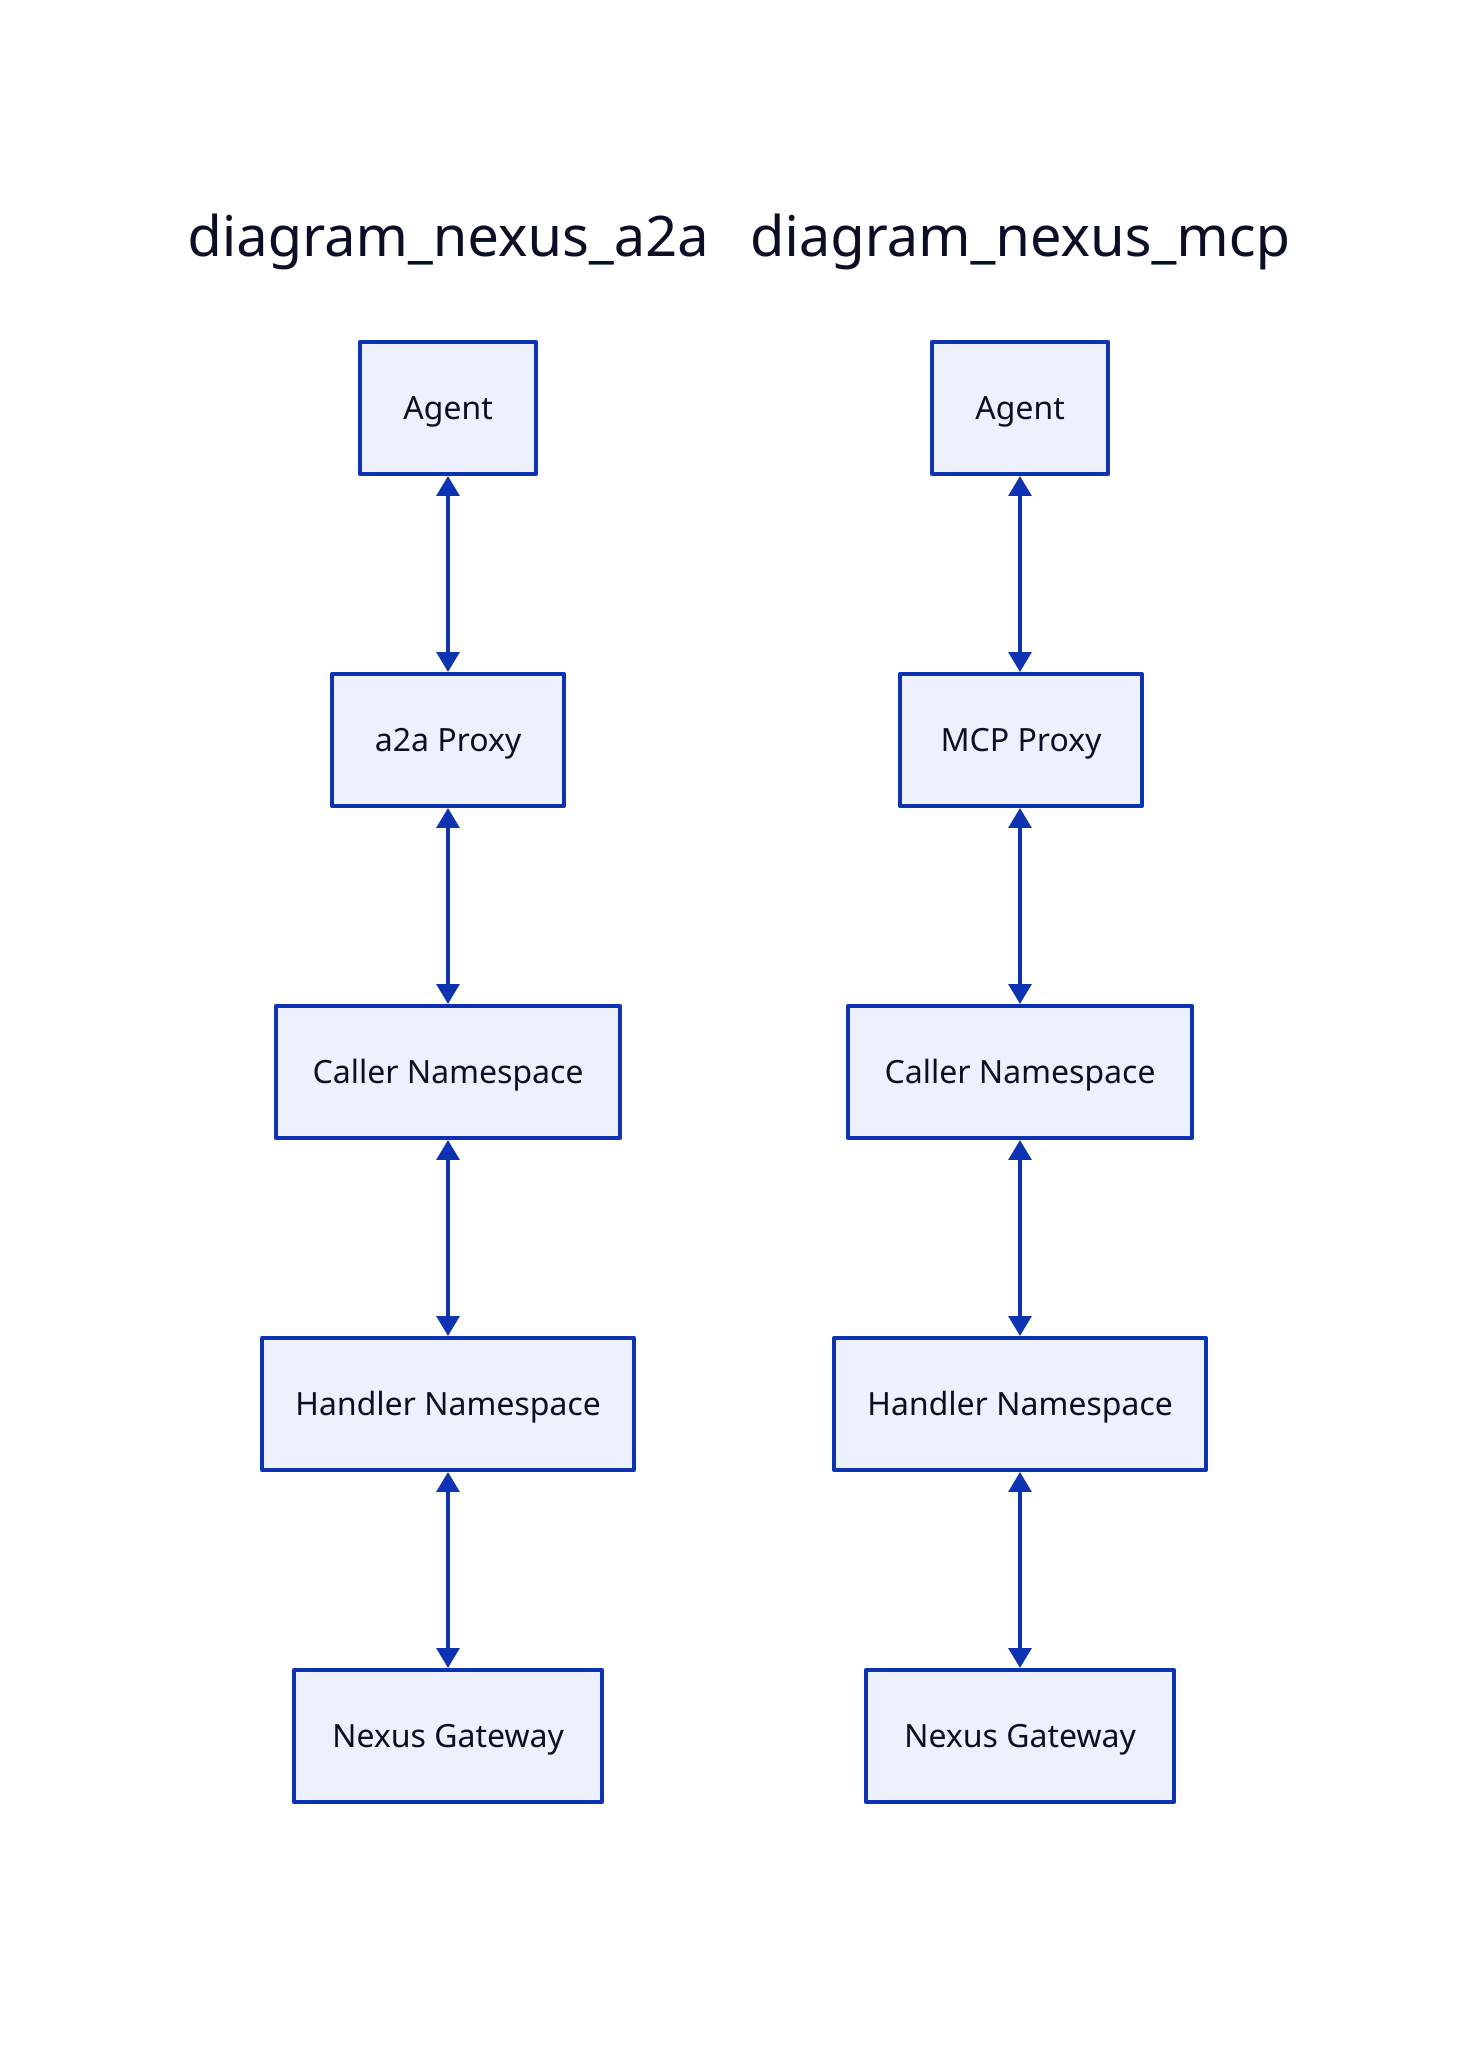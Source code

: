 vars: {
  d2-config: {
    theme-id: 0
  }
}


# Messages from nexus-a2a.d2
diagram_nexus_a2a: {
  style.fill: transparent
  style.stroke: transparent
  "Agent" <-> "a2a Proxy"
  "a2a Proxy" <-> "Caller Namespace"
  "Caller Namespace" <-> "Handler Namespace"
  "Handler Namespace" <-> "Nexus Gateway"
}

# Messages from nexus-mcp.d2
diagram_nexus_mcp: {
  style.fill: transparent
  style.stroke: transparent
  "Agent" <-> "MCP Proxy"
  "MCP Proxy" <-> "Caller Namespace"
  "Caller Namespace" <-> "Handler Namespace"
  "Handler Namespace" <-> "Nexus Gateway"
}

